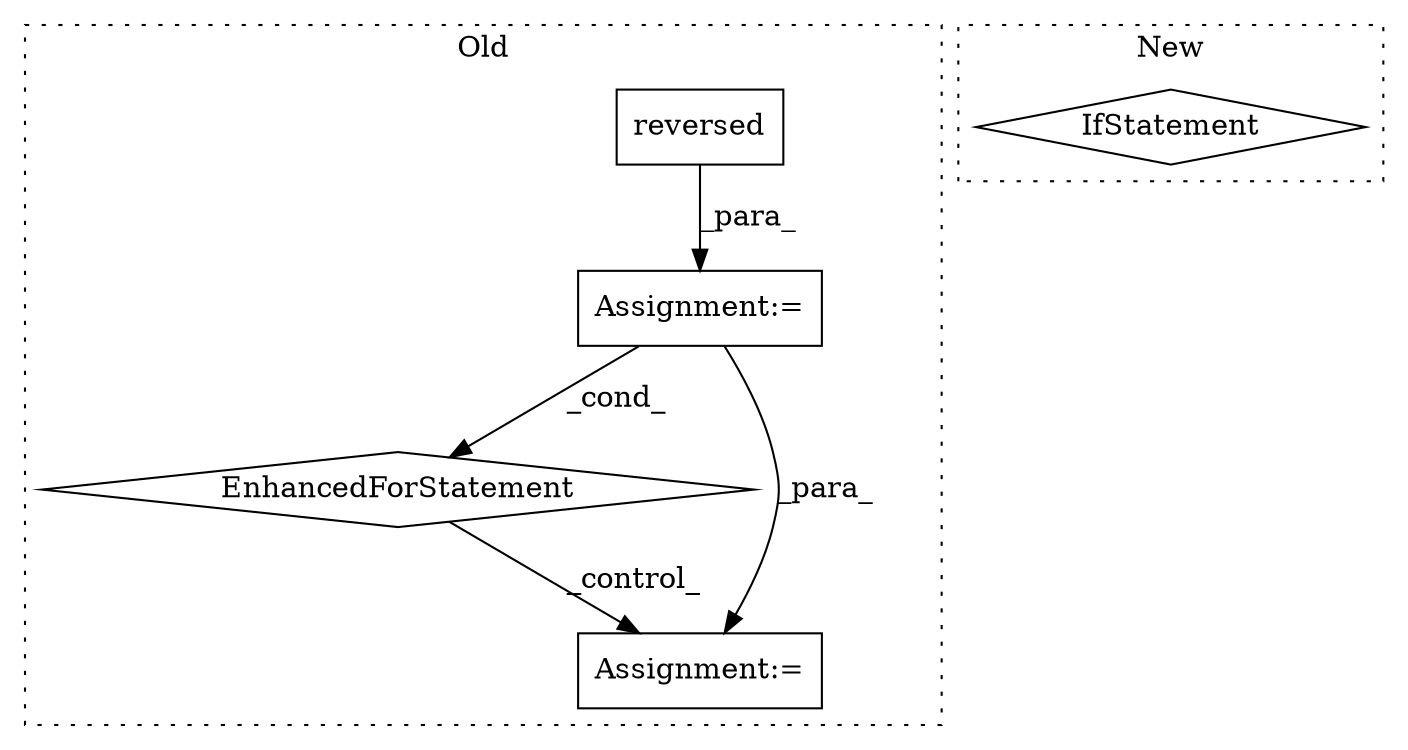 digraph G {
subgraph cluster0 {
1 [label="reversed" a="32" s="6630,6647" l="9,1" shape="box"];
3 [label="Assignment:=" a="7" s="6563,6648" l="53,2" shape="box"];
4 [label="EnhancedForStatement" a="70" s="6563,6648" l="53,2" shape="diamond"];
5 [label="Assignment:=" a="7" s="7149" l="2" shape="box"];
label = "Old";
style="dotted";
}
subgraph cluster1 {
2 [label="IfStatement" a="25" s="2629,2651" l="4,2" shape="diamond"];
label = "New";
style="dotted";
}
1 -> 3 [label="_para_"];
3 -> 5 [label="_para_"];
3 -> 4 [label="_cond_"];
4 -> 5 [label="_control_"];
}